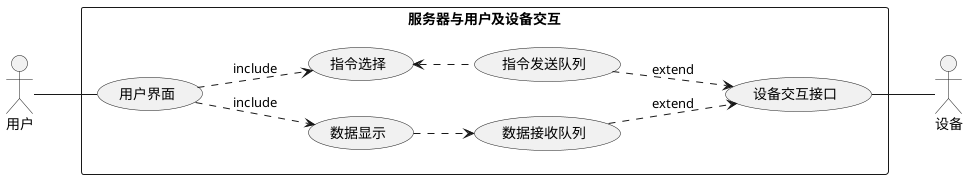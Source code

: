 @startuml 服务器与用户及设备交互
left to right direction
skinparam packageStyle rectangle
actor 用户 as user
rectangle 服务器与用户及设备交互{
    user -- (用户界面)
    (用户界面) .-> (数据显示):include
    (用户界面) .-> (指令选择):include
    (指令选择) <.- (指令发送队列)
    (数据显示) .-> (数据接收队列)
    (数据接收队列) .-> (设备交互接口):extend
    (指令发送队列) .-> (设备交互接口):extend
}
actor 设备 as device
(设备交互接口) -- device
@enduml
